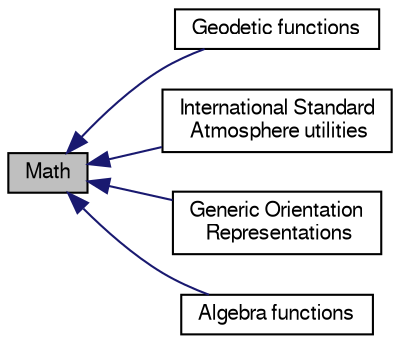 digraph "Math"
{
  edge [fontname="FreeSans",fontsize="10",labelfontname="FreeSans",labelfontsize="10"];
  node [fontname="FreeSans",fontsize="10",shape=record];
  rankdir=LR;
  Node3 [label="Geodetic functions",height=0.2,width=0.4,color="black", fillcolor="white", style="filled",URL="$group__math__geodetic.html",tooltip="Geodetic calculation functions and macros. "];
  Node0 [label="Math",height=0.2,width=0.4,color="black", fillcolor="grey75", style="filled", fontcolor="black"];
  Node4 [label="International Standard\l Atmosphere utilities",height=0.2,width=0.4,color="black", fillcolor="white", style="filled",URL="$group__math__isa.html"];
  Node1 [label="Generic Orientation\l Representations",height=0.2,width=0.4,color="black", fillcolor="white", style="filled",URL="$group__math__orientation__representation.html",tooltip="This generic orientation representation consists of a struct, containing the 6 orientation representa..."];
  Node2 [label="Algebra functions",height=0.2,width=0.4,color="black", fillcolor="white", style="filled",URL="$group__math__algebra.html",tooltip="Algebra functions and macros. "];
  Node0->Node1 [shape=plaintext, color="midnightblue", dir="back", style="solid"];
  Node0->Node2 [shape=plaintext, color="midnightblue", dir="back", style="solid"];
  Node0->Node3 [shape=plaintext, color="midnightblue", dir="back", style="solid"];
  Node0->Node4 [shape=plaintext, color="midnightblue", dir="back", style="solid"];
}

